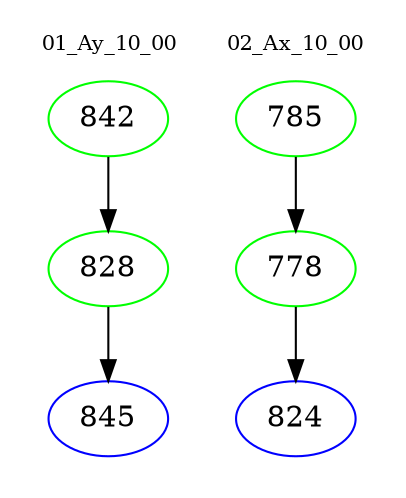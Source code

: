 digraph{
subgraph cluster_0 {
color = white
label = "01_Ay_10_00";
fontsize=10;
T0_842 [label="842", color="green"]
T0_842 -> T0_828 [color="black"]
T0_828 [label="828", color="green"]
T0_828 -> T0_845 [color="black"]
T0_845 [label="845", color="blue"]
}
subgraph cluster_1 {
color = white
label = "02_Ax_10_00";
fontsize=10;
T1_785 [label="785", color="green"]
T1_785 -> T1_778 [color="black"]
T1_778 [label="778", color="green"]
T1_778 -> T1_824 [color="black"]
T1_824 [label="824", color="blue"]
}
}
